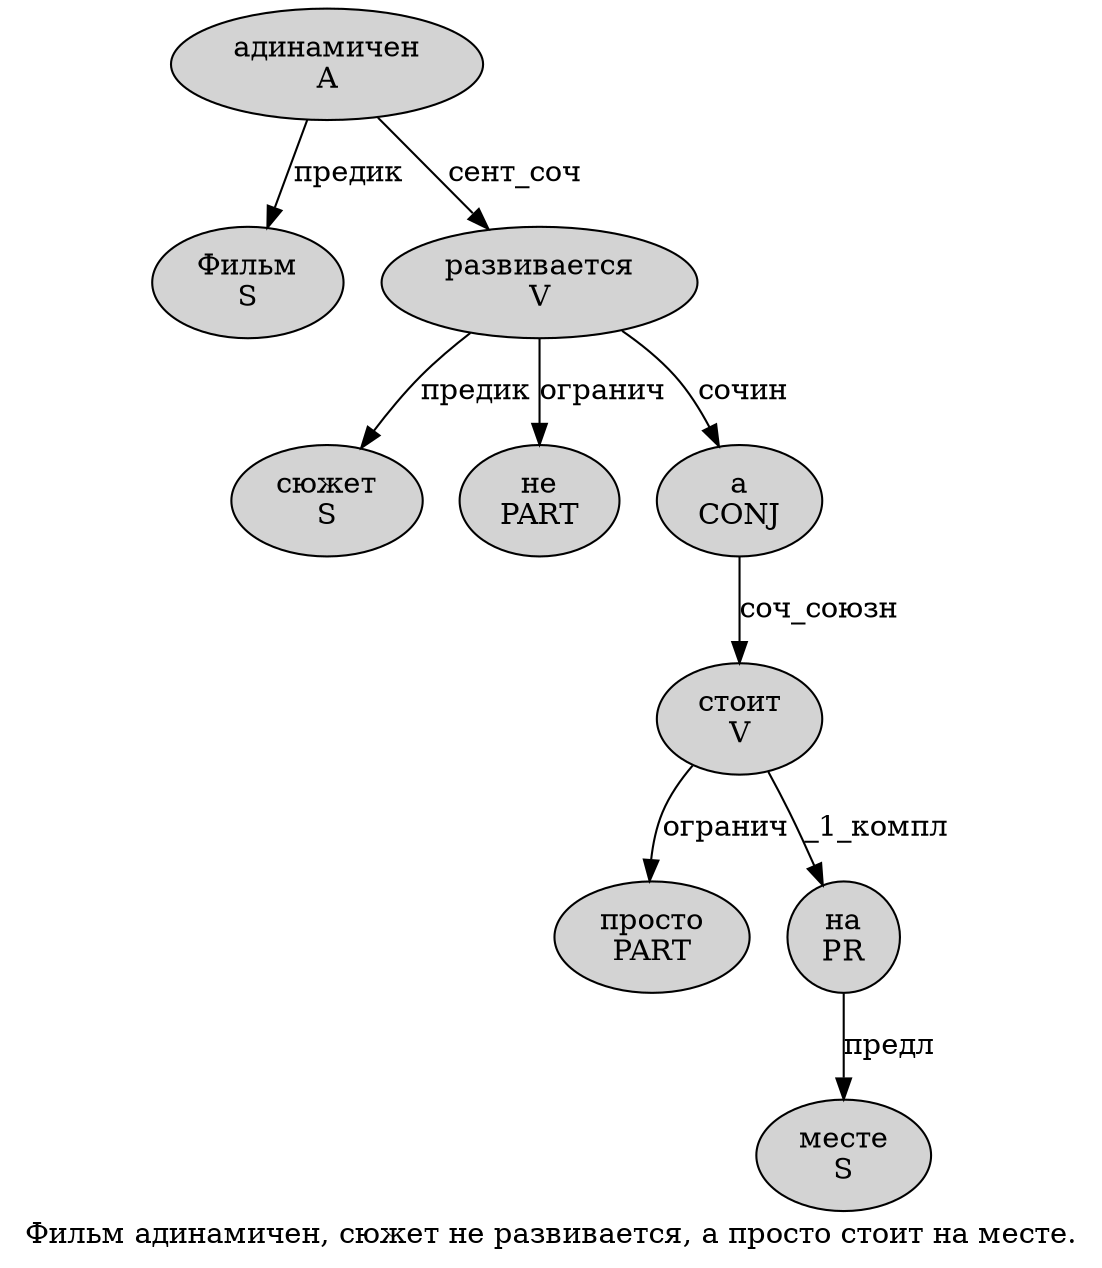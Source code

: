 digraph SENTENCE_2811 {
	graph [label="Фильм адинамичен, сюжет не развивается, а просто стоит на месте."]
	node [style=filled]
		0 [label="Фильм
S" color="" fillcolor=lightgray penwidth=1 shape=ellipse]
		1 [label="адинамичен
A" color="" fillcolor=lightgray penwidth=1 shape=ellipse]
		3 [label="сюжет
S" color="" fillcolor=lightgray penwidth=1 shape=ellipse]
		4 [label="не
PART" color="" fillcolor=lightgray penwidth=1 shape=ellipse]
		5 [label="развивается
V" color="" fillcolor=lightgray penwidth=1 shape=ellipse]
		7 [label="а
CONJ" color="" fillcolor=lightgray penwidth=1 shape=ellipse]
		8 [label="просто
PART" color="" fillcolor=lightgray penwidth=1 shape=ellipse]
		9 [label="стоит
V" color="" fillcolor=lightgray penwidth=1 shape=ellipse]
		10 [label="на
PR" color="" fillcolor=lightgray penwidth=1 shape=ellipse]
		11 [label="месте
S" color="" fillcolor=lightgray penwidth=1 shape=ellipse]
			10 -> 11 [label="предл"]
			1 -> 0 [label="предик"]
			1 -> 5 [label="сент_соч"]
			9 -> 8 [label="огранич"]
			9 -> 10 [label="_1_компл"]
			5 -> 3 [label="предик"]
			5 -> 4 [label="огранич"]
			5 -> 7 [label="сочин"]
			7 -> 9 [label="соч_союзн"]
}